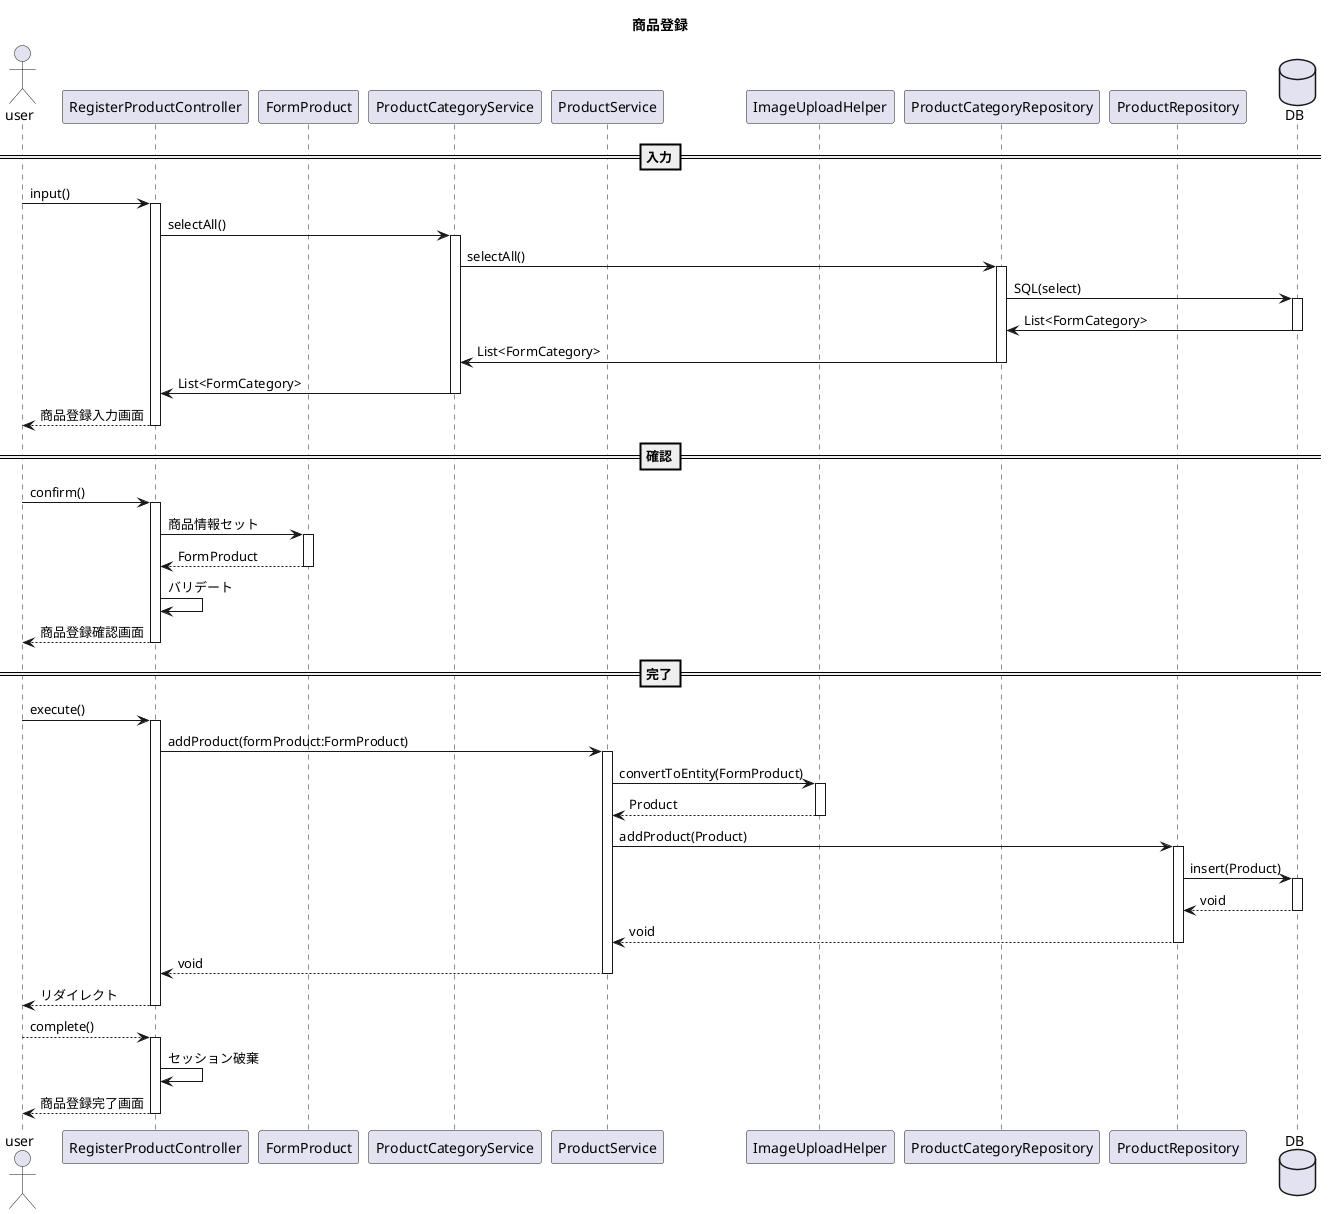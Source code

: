 @startuml
title 商品登録
actor user
participant RegisterProductController as Controller
participant FormProduct as Form
participant ProductCategoryService as Service1
participant ProductService as Service
participant ImageUploadHelper as Helper
participant ProductCategoryRepository as Repository1
participant ProductRepository as Repository
database DB

==入力==
user -> Controller++:input()
Controller -> Service1++:selectAll()
Service1 -> Repository1++:selectAll()
Repository1 -> DB++:SQL(select)
DB -> Repository1 --:List<FormCategory>
Repository1 -> Service1--:List<FormCategory>
Service1 -> Controller--:List<FormCategory>
user <-- Controller--:商品登録入力画面
==確認==
user -> Controller++:confirm()
Controller -> Form++:商品情報セット
Controller <-- Form--:FormProduct
Controller -> Controller:バリデート
user <-- Controller--:商品登録確認画面
==完了==
user -> Controller++:execute()
Controller -> Service++:addProduct(formProduct:FormProduct)
Service -> Helper++:convertToEntity(FormProduct)
Service <-- Helper--:Product
Service -> Repository++:addProduct(Product)
Repository -> DB++:insert(Product)
Repository <-- DB--:void
Service <-- Repository--:void
Controller <-- Service--:void
user <-- Controller--:リダイレクト
user --> Controller++:complete()
Controller -> Controller:セッション破棄
user <-- Controller--:商品登録完了画面

@enduml